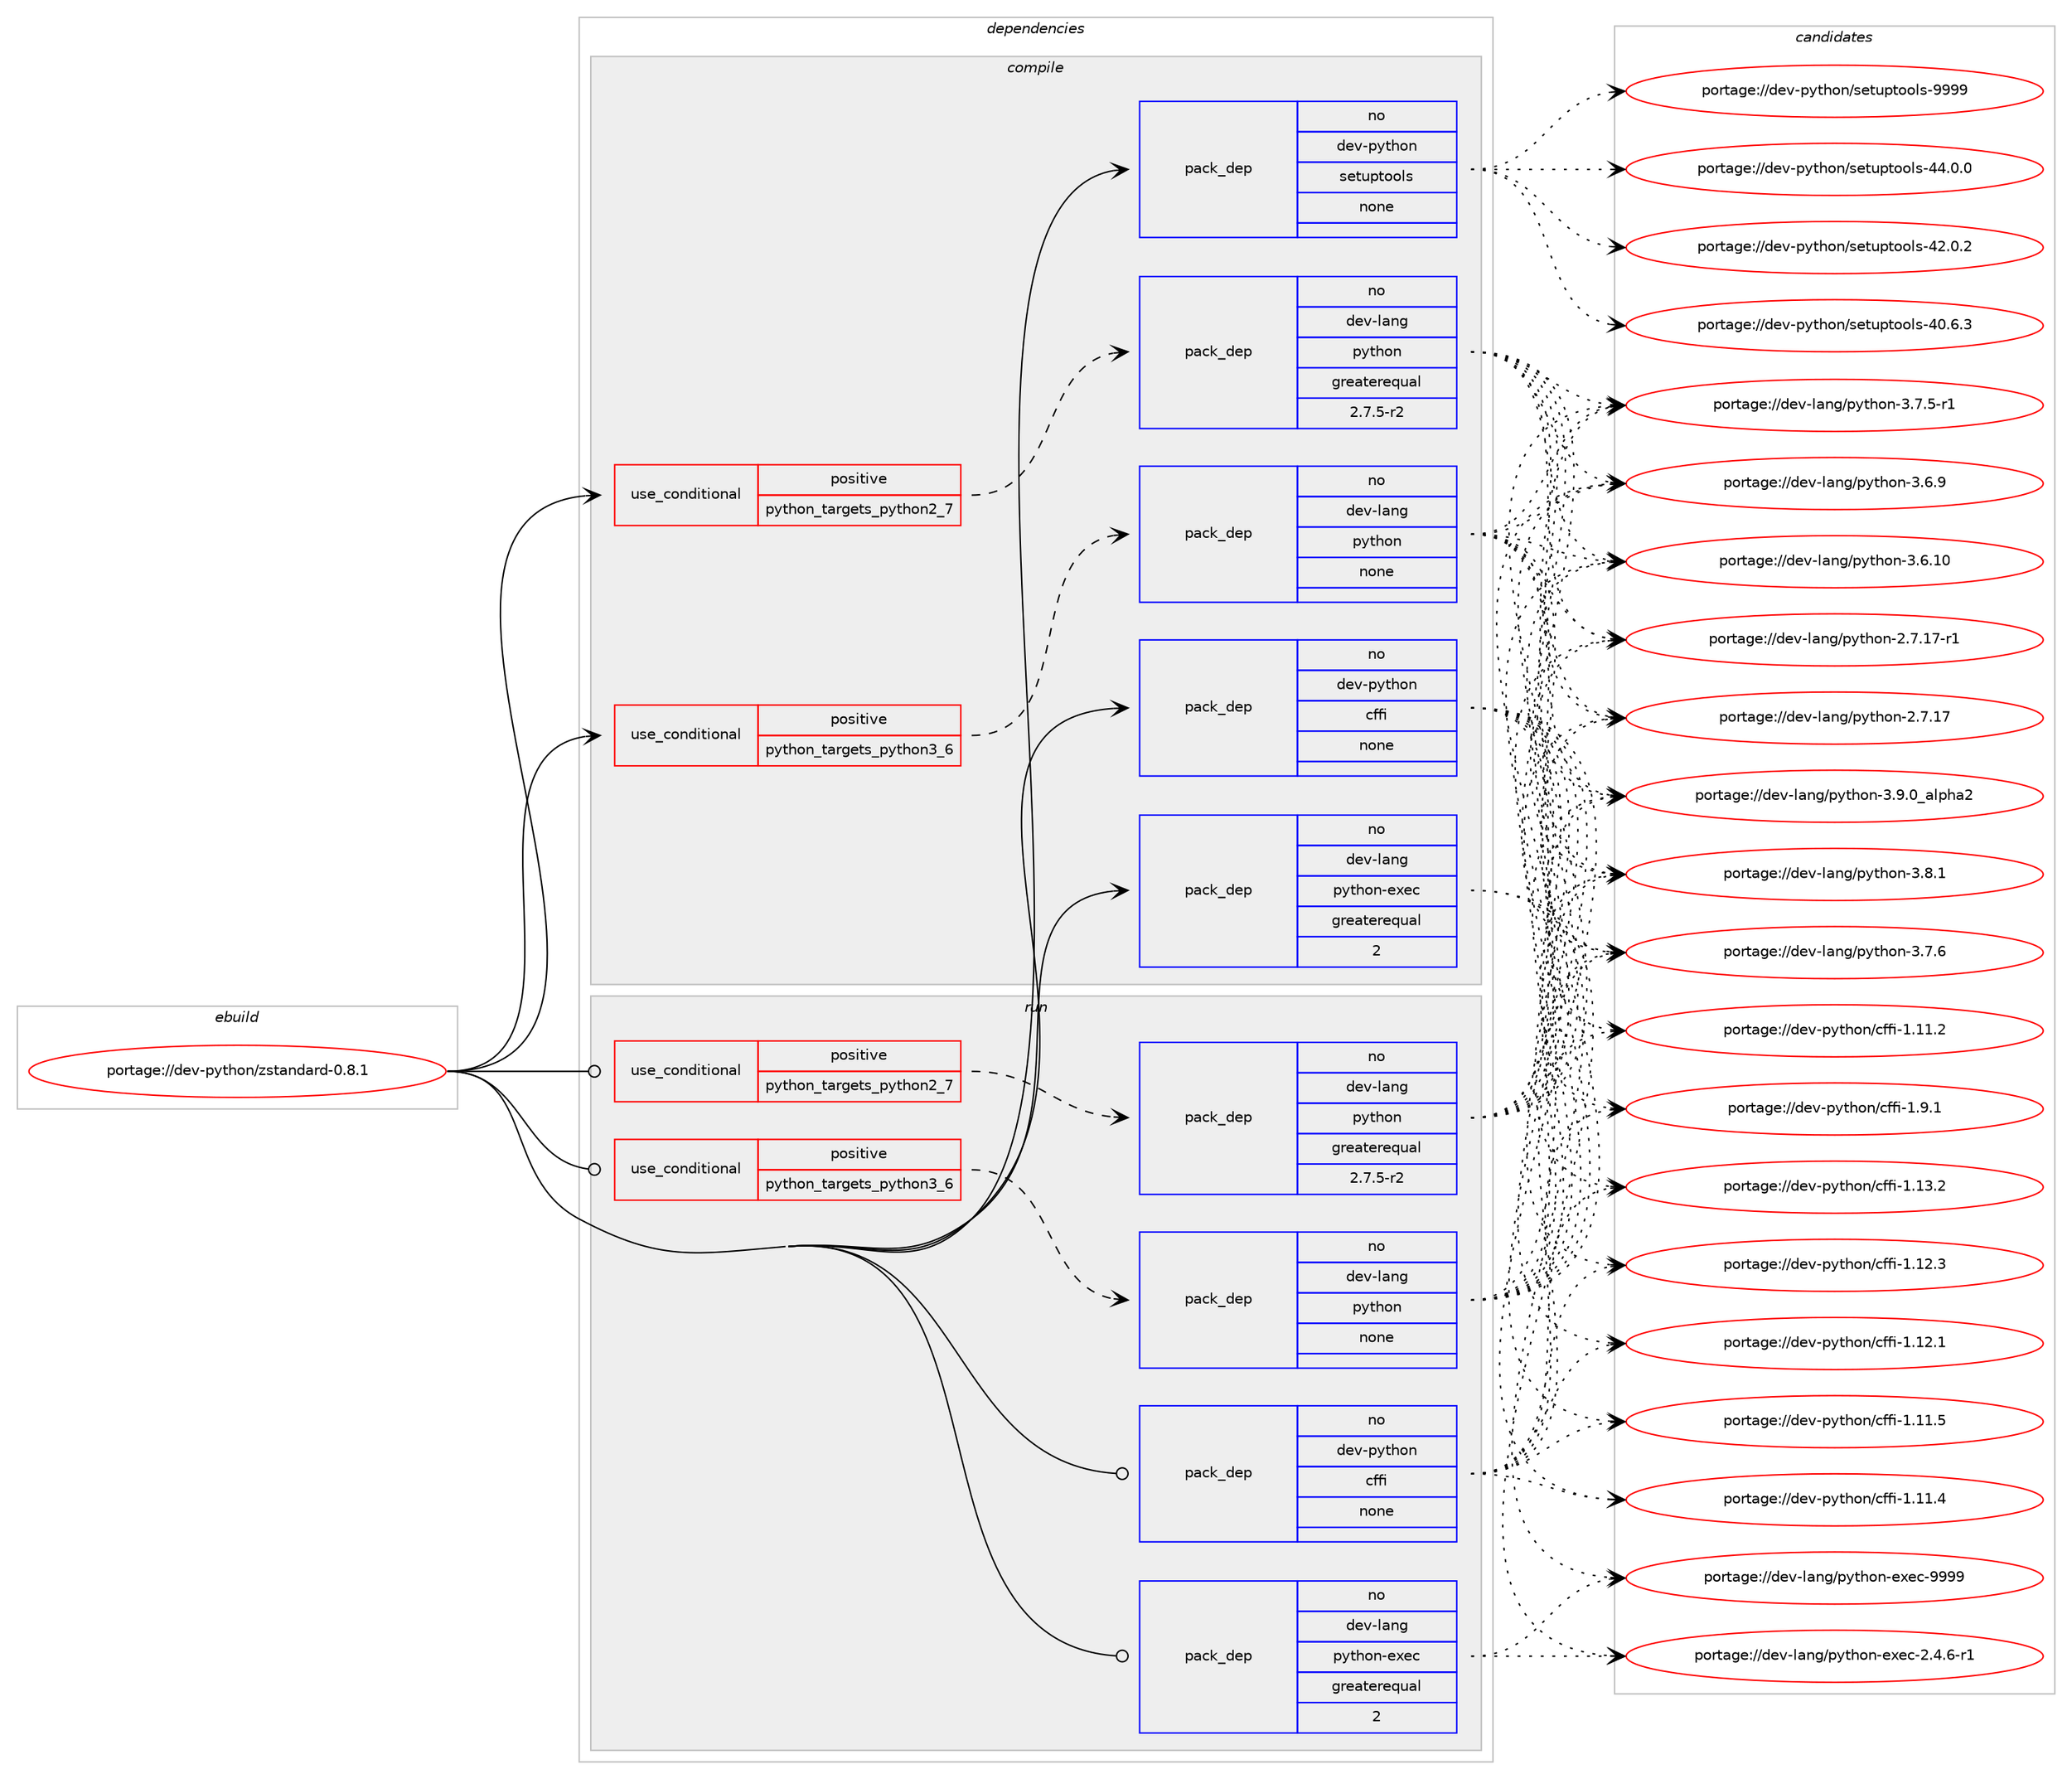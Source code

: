 digraph prolog {

# *************
# Graph options
# *************

newrank=true;
concentrate=true;
compound=true;
graph [rankdir=LR,fontname=Helvetica,fontsize=10,ranksep=1.5];#, ranksep=2.5, nodesep=0.2];
edge  [arrowhead=vee];
node  [fontname=Helvetica,fontsize=10];

# **********
# The ebuild
# **********

subgraph cluster_leftcol {
color=gray;
label=<<i>ebuild</i>>;
id [label="portage://dev-python/zstandard-0.8.1", color=red, width=4, href="../dev-python/zstandard-0.8.1.svg"];
}

# ****************
# The dependencies
# ****************

subgraph cluster_midcol {
color=gray;
label=<<i>dependencies</i>>;
subgraph cluster_compile {
fillcolor="#eeeeee";
style=filled;
label=<<i>compile</i>>;
subgraph cond103083 {
dependency416244 [label=<<TABLE BORDER="0" CELLBORDER="1" CELLSPACING="0" CELLPADDING="4"><TR><TD ROWSPAN="3" CELLPADDING="10">use_conditional</TD></TR><TR><TD>positive</TD></TR><TR><TD>python_targets_python2_7</TD></TR></TABLE>>, shape=none, color=red];
subgraph pack308280 {
dependency416245 [label=<<TABLE BORDER="0" CELLBORDER="1" CELLSPACING="0" CELLPADDING="4" WIDTH="220"><TR><TD ROWSPAN="6" CELLPADDING="30">pack_dep</TD></TR><TR><TD WIDTH="110">no</TD></TR><TR><TD>dev-lang</TD></TR><TR><TD>python</TD></TR><TR><TD>greaterequal</TD></TR><TR><TD>2.7.5-r2</TD></TR></TABLE>>, shape=none, color=blue];
}
dependency416244:e -> dependency416245:w [weight=20,style="dashed",arrowhead="vee"];
}
id:e -> dependency416244:w [weight=20,style="solid",arrowhead="vee"];
subgraph cond103084 {
dependency416246 [label=<<TABLE BORDER="0" CELLBORDER="1" CELLSPACING="0" CELLPADDING="4"><TR><TD ROWSPAN="3" CELLPADDING="10">use_conditional</TD></TR><TR><TD>positive</TD></TR><TR><TD>python_targets_python3_6</TD></TR></TABLE>>, shape=none, color=red];
subgraph pack308281 {
dependency416247 [label=<<TABLE BORDER="0" CELLBORDER="1" CELLSPACING="0" CELLPADDING="4" WIDTH="220"><TR><TD ROWSPAN="6" CELLPADDING="30">pack_dep</TD></TR><TR><TD WIDTH="110">no</TD></TR><TR><TD>dev-lang</TD></TR><TR><TD>python</TD></TR><TR><TD>none</TD></TR><TR><TD></TD></TR></TABLE>>, shape=none, color=blue];
}
dependency416246:e -> dependency416247:w [weight=20,style="dashed",arrowhead="vee"];
}
id:e -> dependency416246:w [weight=20,style="solid",arrowhead="vee"];
subgraph pack308282 {
dependency416248 [label=<<TABLE BORDER="0" CELLBORDER="1" CELLSPACING="0" CELLPADDING="4" WIDTH="220"><TR><TD ROWSPAN="6" CELLPADDING="30">pack_dep</TD></TR><TR><TD WIDTH="110">no</TD></TR><TR><TD>dev-lang</TD></TR><TR><TD>python-exec</TD></TR><TR><TD>greaterequal</TD></TR><TR><TD>2</TD></TR></TABLE>>, shape=none, color=blue];
}
id:e -> dependency416248:w [weight=20,style="solid",arrowhead="vee"];
subgraph pack308283 {
dependency416249 [label=<<TABLE BORDER="0" CELLBORDER="1" CELLSPACING="0" CELLPADDING="4" WIDTH="220"><TR><TD ROWSPAN="6" CELLPADDING="30">pack_dep</TD></TR><TR><TD WIDTH="110">no</TD></TR><TR><TD>dev-python</TD></TR><TR><TD>cffi</TD></TR><TR><TD>none</TD></TR><TR><TD></TD></TR></TABLE>>, shape=none, color=blue];
}
id:e -> dependency416249:w [weight=20,style="solid",arrowhead="vee"];
subgraph pack308284 {
dependency416250 [label=<<TABLE BORDER="0" CELLBORDER="1" CELLSPACING="0" CELLPADDING="4" WIDTH="220"><TR><TD ROWSPAN="6" CELLPADDING="30">pack_dep</TD></TR><TR><TD WIDTH="110">no</TD></TR><TR><TD>dev-python</TD></TR><TR><TD>setuptools</TD></TR><TR><TD>none</TD></TR><TR><TD></TD></TR></TABLE>>, shape=none, color=blue];
}
id:e -> dependency416250:w [weight=20,style="solid",arrowhead="vee"];
}
subgraph cluster_compileandrun {
fillcolor="#eeeeee";
style=filled;
label=<<i>compile and run</i>>;
}
subgraph cluster_run {
fillcolor="#eeeeee";
style=filled;
label=<<i>run</i>>;
subgraph cond103085 {
dependency416251 [label=<<TABLE BORDER="0" CELLBORDER="1" CELLSPACING="0" CELLPADDING="4"><TR><TD ROWSPAN="3" CELLPADDING="10">use_conditional</TD></TR><TR><TD>positive</TD></TR><TR><TD>python_targets_python2_7</TD></TR></TABLE>>, shape=none, color=red];
subgraph pack308285 {
dependency416252 [label=<<TABLE BORDER="0" CELLBORDER="1" CELLSPACING="0" CELLPADDING="4" WIDTH="220"><TR><TD ROWSPAN="6" CELLPADDING="30">pack_dep</TD></TR><TR><TD WIDTH="110">no</TD></TR><TR><TD>dev-lang</TD></TR><TR><TD>python</TD></TR><TR><TD>greaterequal</TD></TR><TR><TD>2.7.5-r2</TD></TR></TABLE>>, shape=none, color=blue];
}
dependency416251:e -> dependency416252:w [weight=20,style="dashed",arrowhead="vee"];
}
id:e -> dependency416251:w [weight=20,style="solid",arrowhead="odot"];
subgraph cond103086 {
dependency416253 [label=<<TABLE BORDER="0" CELLBORDER="1" CELLSPACING="0" CELLPADDING="4"><TR><TD ROWSPAN="3" CELLPADDING="10">use_conditional</TD></TR><TR><TD>positive</TD></TR><TR><TD>python_targets_python3_6</TD></TR></TABLE>>, shape=none, color=red];
subgraph pack308286 {
dependency416254 [label=<<TABLE BORDER="0" CELLBORDER="1" CELLSPACING="0" CELLPADDING="4" WIDTH="220"><TR><TD ROWSPAN="6" CELLPADDING="30">pack_dep</TD></TR><TR><TD WIDTH="110">no</TD></TR><TR><TD>dev-lang</TD></TR><TR><TD>python</TD></TR><TR><TD>none</TD></TR><TR><TD></TD></TR></TABLE>>, shape=none, color=blue];
}
dependency416253:e -> dependency416254:w [weight=20,style="dashed",arrowhead="vee"];
}
id:e -> dependency416253:w [weight=20,style="solid",arrowhead="odot"];
subgraph pack308287 {
dependency416255 [label=<<TABLE BORDER="0" CELLBORDER="1" CELLSPACING="0" CELLPADDING="4" WIDTH="220"><TR><TD ROWSPAN="6" CELLPADDING="30">pack_dep</TD></TR><TR><TD WIDTH="110">no</TD></TR><TR><TD>dev-lang</TD></TR><TR><TD>python-exec</TD></TR><TR><TD>greaterequal</TD></TR><TR><TD>2</TD></TR></TABLE>>, shape=none, color=blue];
}
id:e -> dependency416255:w [weight=20,style="solid",arrowhead="odot"];
subgraph pack308288 {
dependency416256 [label=<<TABLE BORDER="0" CELLBORDER="1" CELLSPACING="0" CELLPADDING="4" WIDTH="220"><TR><TD ROWSPAN="6" CELLPADDING="30">pack_dep</TD></TR><TR><TD WIDTH="110">no</TD></TR><TR><TD>dev-python</TD></TR><TR><TD>cffi</TD></TR><TR><TD>none</TD></TR><TR><TD></TD></TR></TABLE>>, shape=none, color=blue];
}
id:e -> dependency416256:w [weight=20,style="solid",arrowhead="odot"];
}
}

# **************
# The candidates
# **************

subgraph cluster_choices {
rank=same;
color=gray;
label=<<i>candidates</i>>;

subgraph choice308280 {
color=black;
nodesep=1;
choice10010111845108971101034711212111610411111045514657464895971081121049750 [label="portage://dev-lang/python-3.9.0_alpha2", color=red, width=4,href="../dev-lang/python-3.9.0_alpha2.svg"];
choice100101118451089711010347112121116104111110455146564649 [label="portage://dev-lang/python-3.8.1", color=red, width=4,href="../dev-lang/python-3.8.1.svg"];
choice100101118451089711010347112121116104111110455146554654 [label="portage://dev-lang/python-3.7.6", color=red, width=4,href="../dev-lang/python-3.7.6.svg"];
choice1001011184510897110103471121211161041111104551465546534511449 [label="portage://dev-lang/python-3.7.5-r1", color=red, width=4,href="../dev-lang/python-3.7.5-r1.svg"];
choice100101118451089711010347112121116104111110455146544657 [label="portage://dev-lang/python-3.6.9", color=red, width=4,href="../dev-lang/python-3.6.9.svg"];
choice10010111845108971101034711212111610411111045514654464948 [label="portage://dev-lang/python-3.6.10", color=red, width=4,href="../dev-lang/python-3.6.10.svg"];
choice100101118451089711010347112121116104111110455046554649554511449 [label="portage://dev-lang/python-2.7.17-r1", color=red, width=4,href="../dev-lang/python-2.7.17-r1.svg"];
choice10010111845108971101034711212111610411111045504655464955 [label="portage://dev-lang/python-2.7.17", color=red, width=4,href="../dev-lang/python-2.7.17.svg"];
dependency416245:e -> choice10010111845108971101034711212111610411111045514657464895971081121049750:w [style=dotted,weight="100"];
dependency416245:e -> choice100101118451089711010347112121116104111110455146564649:w [style=dotted,weight="100"];
dependency416245:e -> choice100101118451089711010347112121116104111110455146554654:w [style=dotted,weight="100"];
dependency416245:e -> choice1001011184510897110103471121211161041111104551465546534511449:w [style=dotted,weight="100"];
dependency416245:e -> choice100101118451089711010347112121116104111110455146544657:w [style=dotted,weight="100"];
dependency416245:e -> choice10010111845108971101034711212111610411111045514654464948:w [style=dotted,weight="100"];
dependency416245:e -> choice100101118451089711010347112121116104111110455046554649554511449:w [style=dotted,weight="100"];
dependency416245:e -> choice10010111845108971101034711212111610411111045504655464955:w [style=dotted,weight="100"];
}
subgraph choice308281 {
color=black;
nodesep=1;
choice10010111845108971101034711212111610411111045514657464895971081121049750 [label="portage://dev-lang/python-3.9.0_alpha2", color=red, width=4,href="../dev-lang/python-3.9.0_alpha2.svg"];
choice100101118451089711010347112121116104111110455146564649 [label="portage://dev-lang/python-3.8.1", color=red, width=4,href="../dev-lang/python-3.8.1.svg"];
choice100101118451089711010347112121116104111110455146554654 [label="portage://dev-lang/python-3.7.6", color=red, width=4,href="../dev-lang/python-3.7.6.svg"];
choice1001011184510897110103471121211161041111104551465546534511449 [label="portage://dev-lang/python-3.7.5-r1", color=red, width=4,href="../dev-lang/python-3.7.5-r1.svg"];
choice100101118451089711010347112121116104111110455146544657 [label="portage://dev-lang/python-3.6.9", color=red, width=4,href="../dev-lang/python-3.6.9.svg"];
choice10010111845108971101034711212111610411111045514654464948 [label="portage://dev-lang/python-3.6.10", color=red, width=4,href="../dev-lang/python-3.6.10.svg"];
choice100101118451089711010347112121116104111110455046554649554511449 [label="portage://dev-lang/python-2.7.17-r1", color=red, width=4,href="../dev-lang/python-2.7.17-r1.svg"];
choice10010111845108971101034711212111610411111045504655464955 [label="portage://dev-lang/python-2.7.17", color=red, width=4,href="../dev-lang/python-2.7.17.svg"];
dependency416247:e -> choice10010111845108971101034711212111610411111045514657464895971081121049750:w [style=dotted,weight="100"];
dependency416247:e -> choice100101118451089711010347112121116104111110455146564649:w [style=dotted,weight="100"];
dependency416247:e -> choice100101118451089711010347112121116104111110455146554654:w [style=dotted,weight="100"];
dependency416247:e -> choice1001011184510897110103471121211161041111104551465546534511449:w [style=dotted,weight="100"];
dependency416247:e -> choice100101118451089711010347112121116104111110455146544657:w [style=dotted,weight="100"];
dependency416247:e -> choice10010111845108971101034711212111610411111045514654464948:w [style=dotted,weight="100"];
dependency416247:e -> choice100101118451089711010347112121116104111110455046554649554511449:w [style=dotted,weight="100"];
dependency416247:e -> choice10010111845108971101034711212111610411111045504655464955:w [style=dotted,weight="100"];
}
subgraph choice308282 {
color=black;
nodesep=1;
choice10010111845108971101034711212111610411111045101120101994557575757 [label="portage://dev-lang/python-exec-9999", color=red, width=4,href="../dev-lang/python-exec-9999.svg"];
choice10010111845108971101034711212111610411111045101120101994550465246544511449 [label="portage://dev-lang/python-exec-2.4.6-r1", color=red, width=4,href="../dev-lang/python-exec-2.4.6-r1.svg"];
dependency416248:e -> choice10010111845108971101034711212111610411111045101120101994557575757:w [style=dotted,weight="100"];
dependency416248:e -> choice10010111845108971101034711212111610411111045101120101994550465246544511449:w [style=dotted,weight="100"];
}
subgraph choice308283 {
color=black;
nodesep=1;
choice100101118451121211161041111104799102102105454946574649 [label="portage://dev-python/cffi-1.9.1", color=red, width=4,href="../dev-python/cffi-1.9.1.svg"];
choice10010111845112121116104111110479910210210545494649514650 [label="portage://dev-python/cffi-1.13.2", color=red, width=4,href="../dev-python/cffi-1.13.2.svg"];
choice10010111845112121116104111110479910210210545494649504651 [label="portage://dev-python/cffi-1.12.3", color=red, width=4,href="../dev-python/cffi-1.12.3.svg"];
choice10010111845112121116104111110479910210210545494649504649 [label="portage://dev-python/cffi-1.12.1", color=red, width=4,href="../dev-python/cffi-1.12.1.svg"];
choice10010111845112121116104111110479910210210545494649494653 [label="portage://dev-python/cffi-1.11.5", color=red, width=4,href="../dev-python/cffi-1.11.5.svg"];
choice10010111845112121116104111110479910210210545494649494652 [label="portage://dev-python/cffi-1.11.4", color=red, width=4,href="../dev-python/cffi-1.11.4.svg"];
choice10010111845112121116104111110479910210210545494649494650 [label="portage://dev-python/cffi-1.11.2", color=red, width=4,href="../dev-python/cffi-1.11.2.svg"];
dependency416249:e -> choice100101118451121211161041111104799102102105454946574649:w [style=dotted,weight="100"];
dependency416249:e -> choice10010111845112121116104111110479910210210545494649514650:w [style=dotted,weight="100"];
dependency416249:e -> choice10010111845112121116104111110479910210210545494649504651:w [style=dotted,weight="100"];
dependency416249:e -> choice10010111845112121116104111110479910210210545494649504649:w [style=dotted,weight="100"];
dependency416249:e -> choice10010111845112121116104111110479910210210545494649494653:w [style=dotted,weight="100"];
dependency416249:e -> choice10010111845112121116104111110479910210210545494649494652:w [style=dotted,weight="100"];
dependency416249:e -> choice10010111845112121116104111110479910210210545494649494650:w [style=dotted,weight="100"];
}
subgraph choice308284 {
color=black;
nodesep=1;
choice10010111845112121116104111110471151011161171121161111111081154557575757 [label="portage://dev-python/setuptools-9999", color=red, width=4,href="../dev-python/setuptools-9999.svg"];
choice100101118451121211161041111104711510111611711211611111110811545525246484648 [label="portage://dev-python/setuptools-44.0.0", color=red, width=4,href="../dev-python/setuptools-44.0.0.svg"];
choice100101118451121211161041111104711510111611711211611111110811545525046484650 [label="portage://dev-python/setuptools-42.0.2", color=red, width=4,href="../dev-python/setuptools-42.0.2.svg"];
choice100101118451121211161041111104711510111611711211611111110811545524846544651 [label="portage://dev-python/setuptools-40.6.3", color=red, width=4,href="../dev-python/setuptools-40.6.3.svg"];
dependency416250:e -> choice10010111845112121116104111110471151011161171121161111111081154557575757:w [style=dotted,weight="100"];
dependency416250:e -> choice100101118451121211161041111104711510111611711211611111110811545525246484648:w [style=dotted,weight="100"];
dependency416250:e -> choice100101118451121211161041111104711510111611711211611111110811545525046484650:w [style=dotted,weight="100"];
dependency416250:e -> choice100101118451121211161041111104711510111611711211611111110811545524846544651:w [style=dotted,weight="100"];
}
subgraph choice308285 {
color=black;
nodesep=1;
choice10010111845108971101034711212111610411111045514657464895971081121049750 [label="portage://dev-lang/python-3.9.0_alpha2", color=red, width=4,href="../dev-lang/python-3.9.0_alpha2.svg"];
choice100101118451089711010347112121116104111110455146564649 [label="portage://dev-lang/python-3.8.1", color=red, width=4,href="../dev-lang/python-3.8.1.svg"];
choice100101118451089711010347112121116104111110455146554654 [label="portage://dev-lang/python-3.7.6", color=red, width=4,href="../dev-lang/python-3.7.6.svg"];
choice1001011184510897110103471121211161041111104551465546534511449 [label="portage://dev-lang/python-3.7.5-r1", color=red, width=4,href="../dev-lang/python-3.7.5-r1.svg"];
choice100101118451089711010347112121116104111110455146544657 [label="portage://dev-lang/python-3.6.9", color=red, width=4,href="../dev-lang/python-3.6.9.svg"];
choice10010111845108971101034711212111610411111045514654464948 [label="portage://dev-lang/python-3.6.10", color=red, width=4,href="../dev-lang/python-3.6.10.svg"];
choice100101118451089711010347112121116104111110455046554649554511449 [label="portage://dev-lang/python-2.7.17-r1", color=red, width=4,href="../dev-lang/python-2.7.17-r1.svg"];
choice10010111845108971101034711212111610411111045504655464955 [label="portage://dev-lang/python-2.7.17", color=red, width=4,href="../dev-lang/python-2.7.17.svg"];
dependency416252:e -> choice10010111845108971101034711212111610411111045514657464895971081121049750:w [style=dotted,weight="100"];
dependency416252:e -> choice100101118451089711010347112121116104111110455146564649:w [style=dotted,weight="100"];
dependency416252:e -> choice100101118451089711010347112121116104111110455146554654:w [style=dotted,weight="100"];
dependency416252:e -> choice1001011184510897110103471121211161041111104551465546534511449:w [style=dotted,weight="100"];
dependency416252:e -> choice100101118451089711010347112121116104111110455146544657:w [style=dotted,weight="100"];
dependency416252:e -> choice10010111845108971101034711212111610411111045514654464948:w [style=dotted,weight="100"];
dependency416252:e -> choice100101118451089711010347112121116104111110455046554649554511449:w [style=dotted,weight="100"];
dependency416252:e -> choice10010111845108971101034711212111610411111045504655464955:w [style=dotted,weight="100"];
}
subgraph choice308286 {
color=black;
nodesep=1;
choice10010111845108971101034711212111610411111045514657464895971081121049750 [label="portage://dev-lang/python-3.9.0_alpha2", color=red, width=4,href="../dev-lang/python-3.9.0_alpha2.svg"];
choice100101118451089711010347112121116104111110455146564649 [label="portage://dev-lang/python-3.8.1", color=red, width=4,href="../dev-lang/python-3.8.1.svg"];
choice100101118451089711010347112121116104111110455146554654 [label="portage://dev-lang/python-3.7.6", color=red, width=4,href="../dev-lang/python-3.7.6.svg"];
choice1001011184510897110103471121211161041111104551465546534511449 [label="portage://dev-lang/python-3.7.5-r1", color=red, width=4,href="../dev-lang/python-3.7.5-r1.svg"];
choice100101118451089711010347112121116104111110455146544657 [label="portage://dev-lang/python-3.6.9", color=red, width=4,href="../dev-lang/python-3.6.9.svg"];
choice10010111845108971101034711212111610411111045514654464948 [label="portage://dev-lang/python-3.6.10", color=red, width=4,href="../dev-lang/python-3.6.10.svg"];
choice100101118451089711010347112121116104111110455046554649554511449 [label="portage://dev-lang/python-2.7.17-r1", color=red, width=4,href="../dev-lang/python-2.7.17-r1.svg"];
choice10010111845108971101034711212111610411111045504655464955 [label="portage://dev-lang/python-2.7.17", color=red, width=4,href="../dev-lang/python-2.7.17.svg"];
dependency416254:e -> choice10010111845108971101034711212111610411111045514657464895971081121049750:w [style=dotted,weight="100"];
dependency416254:e -> choice100101118451089711010347112121116104111110455146564649:w [style=dotted,weight="100"];
dependency416254:e -> choice100101118451089711010347112121116104111110455146554654:w [style=dotted,weight="100"];
dependency416254:e -> choice1001011184510897110103471121211161041111104551465546534511449:w [style=dotted,weight="100"];
dependency416254:e -> choice100101118451089711010347112121116104111110455146544657:w [style=dotted,weight="100"];
dependency416254:e -> choice10010111845108971101034711212111610411111045514654464948:w [style=dotted,weight="100"];
dependency416254:e -> choice100101118451089711010347112121116104111110455046554649554511449:w [style=dotted,weight="100"];
dependency416254:e -> choice10010111845108971101034711212111610411111045504655464955:w [style=dotted,weight="100"];
}
subgraph choice308287 {
color=black;
nodesep=1;
choice10010111845108971101034711212111610411111045101120101994557575757 [label="portage://dev-lang/python-exec-9999", color=red, width=4,href="../dev-lang/python-exec-9999.svg"];
choice10010111845108971101034711212111610411111045101120101994550465246544511449 [label="portage://dev-lang/python-exec-2.4.6-r1", color=red, width=4,href="../dev-lang/python-exec-2.4.6-r1.svg"];
dependency416255:e -> choice10010111845108971101034711212111610411111045101120101994557575757:w [style=dotted,weight="100"];
dependency416255:e -> choice10010111845108971101034711212111610411111045101120101994550465246544511449:w [style=dotted,weight="100"];
}
subgraph choice308288 {
color=black;
nodesep=1;
choice100101118451121211161041111104799102102105454946574649 [label="portage://dev-python/cffi-1.9.1", color=red, width=4,href="../dev-python/cffi-1.9.1.svg"];
choice10010111845112121116104111110479910210210545494649514650 [label="portage://dev-python/cffi-1.13.2", color=red, width=4,href="../dev-python/cffi-1.13.2.svg"];
choice10010111845112121116104111110479910210210545494649504651 [label="portage://dev-python/cffi-1.12.3", color=red, width=4,href="../dev-python/cffi-1.12.3.svg"];
choice10010111845112121116104111110479910210210545494649504649 [label="portage://dev-python/cffi-1.12.1", color=red, width=4,href="../dev-python/cffi-1.12.1.svg"];
choice10010111845112121116104111110479910210210545494649494653 [label="portage://dev-python/cffi-1.11.5", color=red, width=4,href="../dev-python/cffi-1.11.5.svg"];
choice10010111845112121116104111110479910210210545494649494652 [label="portage://dev-python/cffi-1.11.4", color=red, width=4,href="../dev-python/cffi-1.11.4.svg"];
choice10010111845112121116104111110479910210210545494649494650 [label="portage://dev-python/cffi-1.11.2", color=red, width=4,href="../dev-python/cffi-1.11.2.svg"];
dependency416256:e -> choice100101118451121211161041111104799102102105454946574649:w [style=dotted,weight="100"];
dependency416256:e -> choice10010111845112121116104111110479910210210545494649514650:w [style=dotted,weight="100"];
dependency416256:e -> choice10010111845112121116104111110479910210210545494649504651:w [style=dotted,weight="100"];
dependency416256:e -> choice10010111845112121116104111110479910210210545494649504649:w [style=dotted,weight="100"];
dependency416256:e -> choice10010111845112121116104111110479910210210545494649494653:w [style=dotted,weight="100"];
dependency416256:e -> choice10010111845112121116104111110479910210210545494649494652:w [style=dotted,weight="100"];
dependency416256:e -> choice10010111845112121116104111110479910210210545494649494650:w [style=dotted,weight="100"];
}
}

}

